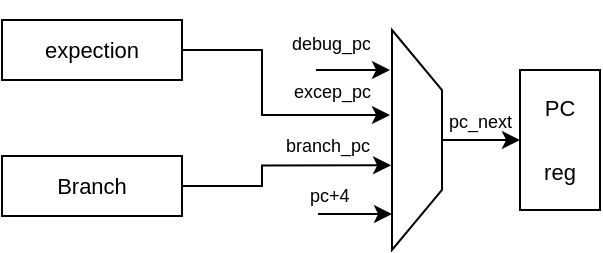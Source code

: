 <mxfile version="18.1.2" type="github">
  <diagram id="UqzhaD2cU2N51YnKvoaC" name="Page-1">
    <mxGraphModel dx="447" dy="267" grid="1" gridSize="10" guides="1" tooltips="1" connect="1" arrows="1" fold="1" page="1" pageScale="1" pageWidth="827" pageHeight="1169" math="0" shadow="0">
      <root>
        <mxCell id="0" />
        <mxCell id="1" parent="0" />
        <mxCell id="nx-0m_d5kOrfcvNWL6oM-15" value="" style="group" vertex="1" connectable="0" parent="1">
          <mxGeometry x="216" y="362" width="163" height="115" as="geometry" />
        </mxCell>
        <mxCell id="nx-0m_d5kOrfcvNWL6oM-1" value="&lt;h5 style=&quot;font-size: 11px;&quot;&gt;&lt;font style=&quot;line-height: 1; font-weight: normal; font-size: 11px;&quot;&gt;PC&lt;/font&gt;&lt;/h5&gt;&lt;h5 style=&quot;font-size: 11px;&quot;&gt;&lt;font style=&quot;line-height: 1; font-weight: normal; font-size: 11px;&quot;&gt;reg&lt;/font&gt;&lt;/h5&gt;" style="rounded=0;whiteSpace=wrap;html=1;fontSize=11;fontStyle=1" vertex="1" parent="nx-0m_d5kOrfcvNWL6oM-15">
          <mxGeometry x="123" y="25" width="40" height="70" as="geometry" />
        </mxCell>
        <mxCell id="nx-0m_d5kOrfcvNWL6oM-2" value="" style="endArrow=classic;html=1;rounded=0;entryX=0;entryY=0.5;entryDx=0;entryDy=0;exitX=0.5;exitY=0;exitDx=0;exitDy=0;" edge="1" parent="nx-0m_d5kOrfcvNWL6oM-15" source="nx-0m_d5kOrfcvNWL6oM-4" target="nx-0m_d5kOrfcvNWL6oM-1">
          <mxGeometry width="50" height="50" relative="1" as="geometry">
            <mxPoint x="51" y="59.5" as="sourcePoint" />
            <mxPoint x="121" y="59.5" as="targetPoint" />
            <Array as="points" />
          </mxGeometry>
        </mxCell>
        <mxCell id="nx-0m_d5kOrfcvNWL6oM-4" value="" style="shape=trapezoid;perimeter=trapezoidPerimeter;whiteSpace=wrap;html=1;fixedSize=1;rotation=90;size=30;" vertex="1" parent="nx-0m_d5kOrfcvNWL6oM-15">
          <mxGeometry x="16.5" y="47.5" width="110" height="25" as="geometry" />
        </mxCell>
        <mxCell id="nx-0m_d5kOrfcvNWL6oM-6" value="" style="endArrow=classic;html=1;rounded=0;entryX=0;entryY=0.5;entryDx=0;entryDy=0;exitX=0.5;exitY=0;exitDx=0;exitDy=0;" edge="1" parent="nx-0m_d5kOrfcvNWL6oM-15">
          <mxGeometry width="50" height="50" relative="1" as="geometry">
            <mxPoint x="21" y="25" as="sourcePoint" />
            <mxPoint x="58" y="25" as="targetPoint" />
            <Array as="points" />
          </mxGeometry>
        </mxCell>
        <mxCell id="nx-0m_d5kOrfcvNWL6oM-7" value="" style="endArrow=classic;html=1;rounded=0;entryX=0;entryY=0.5;entryDx=0;entryDy=0;exitX=1;exitY=0.5;exitDx=0;exitDy=0;edgeStyle=elbowEdgeStyle;" edge="1" parent="nx-0m_d5kOrfcvNWL6oM-15" source="nx-0m_d5kOrfcvNWL6oM-16">
          <mxGeometry width="50" height="50" relative="1" as="geometry">
            <mxPoint x="21" y="47.5" as="sourcePoint" />
            <mxPoint x="58" y="47.5" as="targetPoint" />
            <Array as="points">
              <mxPoint x="-6" y="38" />
            </Array>
          </mxGeometry>
        </mxCell>
        <mxCell id="nx-0m_d5kOrfcvNWL6oM-9" value="" style="endArrow=classic;html=1;rounded=0;entryX=0;entryY=0.5;entryDx=0;entryDy=0;exitX=0.5;exitY=0;exitDx=0;exitDy=0;" edge="1" parent="nx-0m_d5kOrfcvNWL6oM-15">
          <mxGeometry width="50" height="50" relative="1" as="geometry">
            <mxPoint x="22" y="97" as="sourcePoint" />
            <mxPoint x="59" y="97" as="targetPoint" />
            <Array as="points" />
          </mxGeometry>
        </mxCell>
        <mxCell id="nx-0m_d5kOrfcvNWL6oM-10" value="debug_pc" style="text;strokeColor=none;fillColor=none;spacingLeft=4;spacingRight=4;overflow=hidden;rotatable=0;points=[[0,0.5],[1,0.5]];portConstraint=eastwest;fontSize=9;strokeWidth=0;" vertex="1" parent="nx-0m_d5kOrfcvNWL6oM-15">
          <mxGeometry x="3" width="50" height="20" as="geometry" />
        </mxCell>
        <mxCell id="nx-0m_d5kOrfcvNWL6oM-11" value="excep_pc" style="text;strokeColor=none;fillColor=none;spacingLeft=4;spacingRight=4;overflow=hidden;rotatable=0;points=[[0,0.5],[1,0.5]];portConstraint=eastwest;fontSize=9;strokeWidth=0;" vertex="1" parent="nx-0m_d5kOrfcvNWL6oM-15">
          <mxGeometry x="4" y="24" width="50" height="20" as="geometry" />
        </mxCell>
        <mxCell id="nx-0m_d5kOrfcvNWL6oM-12" value="branch_pc" style="text;strokeColor=none;fillColor=none;spacingLeft=4;spacingRight=4;overflow=hidden;rotatable=0;points=[[0,0.5],[1,0.5]];portConstraint=eastwest;fontSize=9;strokeWidth=0;" vertex="1" parent="nx-0m_d5kOrfcvNWL6oM-15">
          <mxGeometry y="51" width="62" height="20" as="geometry" />
        </mxCell>
        <mxCell id="nx-0m_d5kOrfcvNWL6oM-13" value="pc+4" style="text;strokeColor=none;fillColor=none;spacingLeft=4;spacingRight=4;overflow=hidden;rotatable=0;points=[[0,0.5],[1,0.5]];portConstraint=eastwest;fontSize=9;strokeWidth=0;" vertex="1" parent="nx-0m_d5kOrfcvNWL6oM-15">
          <mxGeometry x="12" y="76" width="62" height="20" as="geometry" />
        </mxCell>
        <mxCell id="nx-0m_d5kOrfcvNWL6oM-14" value="pc_next" style="text;strokeColor=none;fillColor=none;spacingLeft=4;spacingRight=4;overflow=hidden;rotatable=0;points=[[0,0.5],[1,0.5]];portConstraint=eastwest;fontSize=9;strokeWidth=0;" vertex="1" parent="nx-0m_d5kOrfcvNWL6oM-15">
          <mxGeometry x="81.5" y="39" width="50" height="20" as="geometry" />
        </mxCell>
        <mxCell id="nx-0m_d5kOrfcvNWL6oM-16" value="&lt;h5 style=&quot;font-size: 11px;&quot;&gt;&lt;span style=&quot;font-weight: 400;&quot;&gt;expection&lt;/span&gt;&lt;/h5&gt;" style="rounded=0;whiteSpace=wrap;html=1;fontSize=11;fontStyle=1" vertex="1" parent="1">
          <mxGeometry x="80" y="362" width="90" height="30" as="geometry" />
        </mxCell>
        <mxCell id="nx-0m_d5kOrfcvNWL6oM-19" style="edgeStyle=orthogonalEdgeStyle;rounded=0;orthogonalLoop=1;jettySize=auto;html=1;exitX=1;exitY=0.5;exitDx=0;exitDy=0;entryX=0.944;entryY=1.083;entryDx=0;entryDy=0;entryPerimeter=0;fontFamily=Helvetica;fontSize=11;endArrow=classic;endFill=1;" edge="1" parent="1" source="nx-0m_d5kOrfcvNWL6oM-17" target="nx-0m_d5kOrfcvNWL6oM-12">
          <mxGeometry relative="1" as="geometry">
            <Array as="points">
              <mxPoint x="210" y="445" />
              <mxPoint x="210" y="435" />
            </Array>
          </mxGeometry>
        </mxCell>
        <mxCell id="nx-0m_d5kOrfcvNWL6oM-17" value="&lt;h5 style=&quot;font-size: 11px;&quot;&gt;&lt;span style=&quot;font-weight: 400;&quot;&gt;Branch&lt;/span&gt;&lt;/h5&gt;" style="rounded=0;whiteSpace=wrap;html=1;fontSize=11;fontStyle=1" vertex="1" parent="1">
          <mxGeometry x="80" y="430" width="90" height="30" as="geometry" />
        </mxCell>
      </root>
    </mxGraphModel>
  </diagram>
</mxfile>
